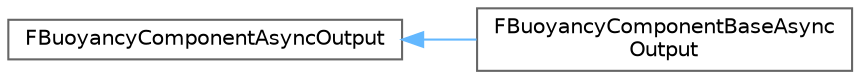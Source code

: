 digraph "Graphical Class Hierarchy"
{
 // INTERACTIVE_SVG=YES
 // LATEX_PDF_SIZE
  bgcolor="transparent";
  edge [fontname=Helvetica,fontsize=10,labelfontname=Helvetica,labelfontsize=10];
  node [fontname=Helvetica,fontsize=10,shape=box,height=0.2,width=0.4];
  rankdir="LR";
  Node0 [id="Node000000",label="FBuoyancyComponentAsyncOutput",height=0.2,width=0.4,color="grey40", fillcolor="white", style="filled",URL="$d9/d2d/structFBuoyancyComponentAsyncOutput.html",tooltip=" "];
  Node0 -> Node1 [id="edge3452_Node000000_Node000001",dir="back",color="steelblue1",style="solid",tooltip=" "];
  Node1 [id="Node000001",label="FBuoyancyComponentBaseAsync\lOutput",height=0.2,width=0.4,color="grey40", fillcolor="white", style="filled",URL="$de/d7d/structFBuoyancyComponentBaseAsyncOutput.html",tooltip=" "];
}

